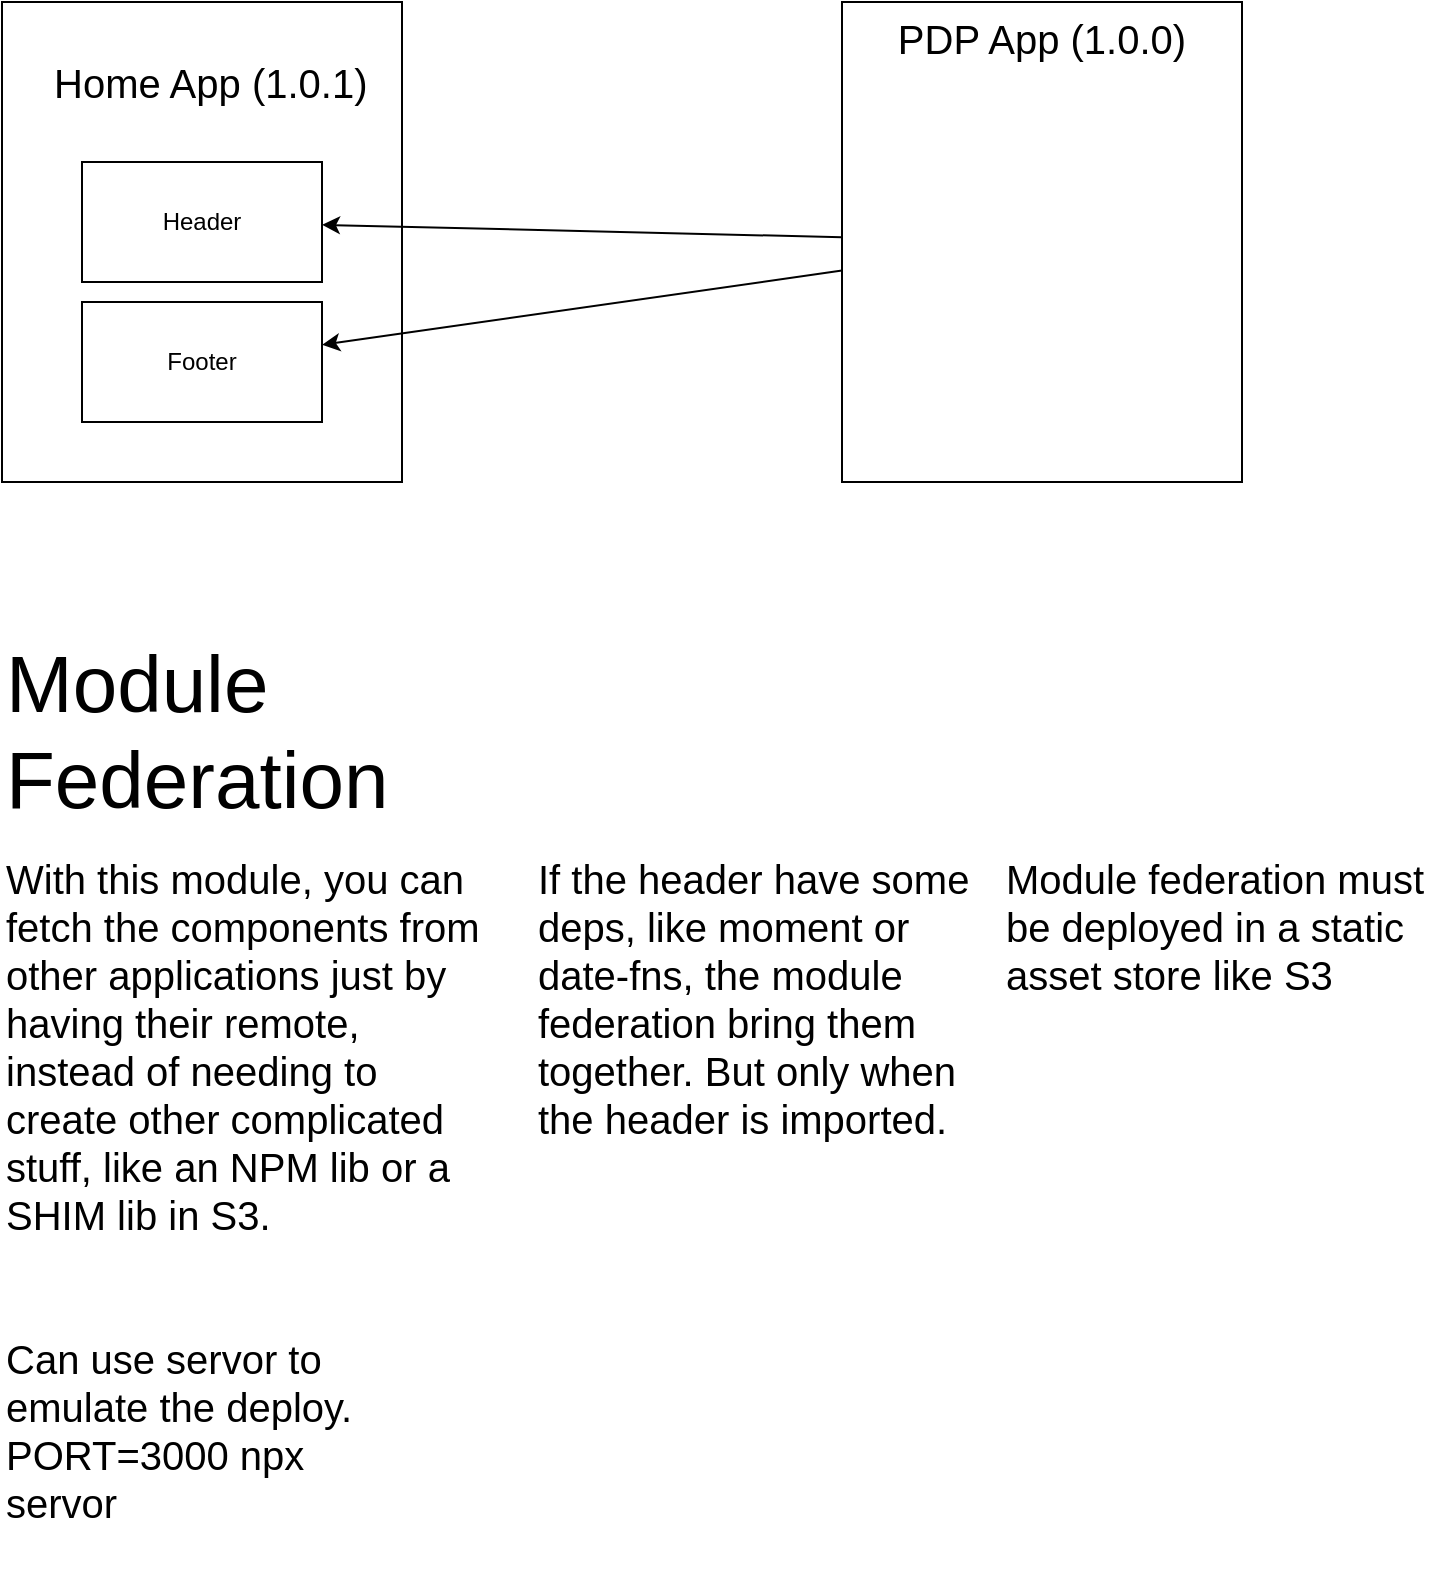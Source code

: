 <mxfile>
    <diagram id="8ZukWIMWjDDsPzkLMwDS" name="Page-1">
        <mxGraphModel dx="1116" dy="761" grid="1" gridSize="10" guides="1" tooltips="1" connect="1" arrows="1" fold="1" page="1" pageScale="1" pageWidth="850" pageHeight="1100" math="0" shadow="0">
            <root>
                <mxCell id="0"/>
                <mxCell id="1" parent="0"/>
                <mxCell id="2" value="" style="whiteSpace=wrap;html=1;" vertex="1" parent="1">
                    <mxGeometry x="50" y="60" width="200" height="240" as="geometry"/>
                </mxCell>
                <mxCell id="5" value="Home App (1.0.1)" style="text;strokeColor=none;fillColor=none;align=left;verticalAlign=middle;spacingLeft=4;spacingRight=4;overflow=hidden;points=[[0,0.5],[1,0.5]];portConstraint=eastwest;rotatable=0;whiteSpace=wrap;html=1;fontSize=20;" vertex="1" parent="1">
                    <mxGeometry x="70" y="70" width="185" height="60" as="geometry"/>
                </mxCell>
                <mxCell id="JyFHoJ5ReKWPPcDuBnhH-13" style="edgeStyle=none;html=1;fontSize=20;" edge="1" parent="1" source="6" target="12">
                    <mxGeometry relative="1" as="geometry"/>
                </mxCell>
                <mxCell id="JyFHoJ5ReKWPPcDuBnhH-14" style="edgeStyle=none;html=1;fontSize=20;" edge="1" parent="1" source="6" target="13">
                    <mxGeometry relative="1" as="geometry"/>
                </mxCell>
                <mxCell id="6" value="PDP App (1.0.0)" style="whiteSpace=wrap;html=1;verticalAlign=top;fontSize=20;" vertex="1" parent="1">
                    <mxGeometry x="470" y="60" width="200" height="240" as="geometry"/>
                </mxCell>
                <mxCell id="12" value="Header" style="rounded=0;whiteSpace=wrap;html=1;" vertex="1" parent="1">
                    <mxGeometry x="90" y="140" width="120" height="60" as="geometry"/>
                </mxCell>
                <mxCell id="13" value="Footer" style="rounded=0;whiteSpace=wrap;html=1;" vertex="1" parent="1">
                    <mxGeometry x="90" y="210" width="120" height="60" as="geometry"/>
                </mxCell>
                <mxCell id="3IrDUrg9vNS1QXR3YjBG-14" value="If the header have some deps, like moment or date-fns, the module federation bring them together. But only when the header is imported." style="text;html=1;strokeColor=none;fillColor=none;align=left;verticalAlign=top;whiteSpace=wrap;rounded=0;fontSize=20;" vertex="1" parent="1">
                    <mxGeometry x="316.25" y="480" width="233.75" height="170" as="geometry"/>
                </mxCell>
                <mxCell id="3IrDUrg9vNS1QXR3YjBG-17" value="Module federation must be deployed in a static asset store like S3" style="text;html=1;strokeColor=none;fillColor=none;align=left;verticalAlign=top;whiteSpace=wrap;rounded=0;fontSize=20;" vertex="1" parent="1">
                    <mxGeometry x="550" y="480" width="220" height="190" as="geometry"/>
                </mxCell>
                <mxCell id="3IrDUrg9vNS1QXR3YjBG-18" value="&lt;span style=&quot;&quot;&gt;With this module, you can fetch the components from other applications just by having their remote, instead of needing to create other complicated stuff, like an NPM lib or a SHIM lib in S3.&lt;/span&gt;" style="text;html=1;strokeColor=none;fillColor=none;align=left;verticalAlign=top;whiteSpace=wrap;rounded=0;fontSize=20;" vertex="1" parent="1">
                    <mxGeometry x="50" y="480" width="240" height="215" as="geometry"/>
                </mxCell>
                <mxCell id="3IrDUrg9vNS1QXR3YjBG-19" value="Module Federation" style="text;html=1;strokeColor=none;fillColor=none;align=left;verticalAlign=top;whiteSpace=wrap;rounded=0;fontSize=40;" vertex="1" parent="1">
                    <mxGeometry x="50" y="370" width="200" height="100" as="geometry"/>
                </mxCell>
                <mxCell id="3IrDUrg9vNS1QXR3YjBG-20" value="Can use servor to emulate the deploy. PORT=3000 npx servor" style="text;html=1;strokeColor=none;fillColor=none;align=left;verticalAlign=top;whiteSpace=wrap;rounded=0;fontSize=20;" vertex="1" parent="1">
                    <mxGeometry x="50" y="720" width="180" height="130" as="geometry"/>
                </mxCell>
            </root>
        </mxGraphModel>
    </diagram>
    <diagram id="2griywa3gavNDpXmg9Mk" name="Page-2">
        <mxGraphModel dx="1116" dy="761" grid="1" gridSize="10" guides="1" tooltips="1" connect="1" arrows="1" fold="1" page="1" pageScale="1" pageWidth="850" pageHeight="1100" math="0" shadow="0">
            <root>
                <mxCell id="0"/>
                <mxCell id="1" parent="0"/>
                <mxCell id="VWMfrXKq3KnqfoR8wABW-1" value="" style="edgeStyle=none;html=1;fontSize=20;entryX=0.25;entryY=0;entryDx=0;entryDy=0;" edge="1" parent="1" source="VWMfrXKq3KnqfoR8wABW-2" target="VWMfrXKq3KnqfoR8wABW-7">
                    <mxGeometry relative="1" as="geometry">
                        <mxPoint x="380" y="200" as="targetPoint"/>
                    </mxGeometry>
                </mxCell>
                <mxCell id="VWMfrXKq3KnqfoR8wABW-2" value="" style="whiteSpace=wrap;html=1;" vertex="1" parent="1">
                    <mxGeometry x="50" y="60" width="200" height="240" as="geometry"/>
                </mxCell>
                <mxCell id="VWMfrXKq3KnqfoR8wABW-3" value="Home App (1.0.0)" style="text;strokeColor=none;fillColor=none;align=left;verticalAlign=middle;spacingLeft=4;spacingRight=4;overflow=hidden;points=[[0,0.5],[1,0.5]];portConstraint=eastwest;rotatable=0;whiteSpace=wrap;html=1;fontSize=20;" vertex="1" parent="1">
                    <mxGeometry x="70" y="70" width="185" height="60" as="geometry"/>
                </mxCell>
                <mxCell id="VWMfrXKq3KnqfoR8wABW-4" style="edgeStyle=none;html=1;entryX=0.75;entryY=0;entryDx=0;entryDy=0;fontSize=20;" edge="1" parent="1" source="VWMfrXKq3KnqfoR8wABW-5" target="VWMfrXKq3KnqfoR8wABW-7">
                    <mxGeometry relative="1" as="geometry"/>
                </mxCell>
                <mxCell id="VWMfrXKq3KnqfoR8wABW-5" value="" style="whiteSpace=wrap;html=1;" vertex="1" parent="1">
                    <mxGeometry x="610" y="60" width="200" height="240" as="geometry"/>
                </mxCell>
                <mxCell id="VWMfrXKq3KnqfoR8wABW-6" value="PDP App (1.0.0)" style="text;strokeColor=none;fillColor=none;align=left;verticalAlign=middle;spacingLeft=4;spacingRight=4;overflow=hidden;points=[[0,0.5],[1,0.5]];portConstraint=eastwest;rotatable=0;whiteSpace=wrap;html=1;fontSize=20;" vertex="1" parent="1">
                    <mxGeometry x="628.75" y="70" width="162.5" height="60" as="geometry"/>
                </mxCell>
                <mxCell id="VWMfrXKq3KnqfoR8wABW-7" value="" style="whiteSpace=wrap;html=1;" vertex="1" parent="1">
                    <mxGeometry x="325" y="230" width="200" height="240" as="geometry"/>
                </mxCell>
                <mxCell id="VWMfrXKq3KnqfoR8wABW-8" value="NPM Lib (1.0.0)" style="text;strokeColor=none;fillColor=none;align=left;verticalAlign=middle;spacingLeft=4;spacingRight=4;overflow=hidden;points=[[0,0.5],[1,0.5]];portConstraint=eastwest;rotatable=0;whiteSpace=wrap;html=1;fontSize=20;" vertex="1" parent="1">
                    <mxGeometry x="346.25" y="240" width="160" height="60" as="geometry"/>
                </mxCell>
                <mxCell id="VWMfrXKq3KnqfoR8wABW-9" value="Header" style="rounded=0;whiteSpace=wrap;html=1;" vertex="1" parent="1">
                    <mxGeometry x="366.25" y="310" width="120" height="60" as="geometry"/>
                </mxCell>
                <mxCell id="VWMfrXKq3KnqfoR8wABW-10" value="Footer" style="rounded=0;whiteSpace=wrap;html=1;" vertex="1" parent="1">
                    <mxGeometry x="366.25" y="380" width="120" height="60" as="geometry"/>
                </mxCell>
            </root>
        </mxGraphModel>
    </diagram>
    <diagram id="GVVPwHrLDs-C2hLGsdtR" name="Asset Store Option">
        <mxGraphModel dx="1116" dy="761" grid="1" gridSize="10" guides="1" tooltips="1" connect="1" arrows="1" fold="1" page="1" pageScale="1" pageWidth="850" pageHeight="1100" math="0" shadow="0">
            <root>
                <mxCell id="0"/>
                <mxCell id="1" parent="0"/>
                <mxCell id="qMANg3l9gkURgtFcpdEb-1" value="Home App (1.0.0)" style="whiteSpace=wrap;html=1;fontSize=20;verticalAlign=top;" vertex="1" parent="1">
                    <mxGeometry x="30" y="150" width="180" height="240" as="geometry"/>
                </mxCell>
                <mxCell id="qMANg3l9gkURgtFcpdEb-3" value="PDP App (1.0.0)" style="whiteSpace=wrap;html=1;fontSize=20;verticalAlign=top;" vertex="1" parent="1">
                    <mxGeometry x="670" y="150" width="170" height="240" as="geometry"/>
                </mxCell>
                <mxCell id="qMANg3l9gkURgtFcpdEb-11" value="S3 Artifacts" style="whiteSpace=wrap;html=1;fontSize=13;" vertex="1" parent="1">
                    <mxGeometry x="500" y="140" width="120" height="60" as="geometry"/>
                </mxCell>
                <mxCell id="qMANg3l9gkURgtFcpdEb-12" value="" style="group" vertex="1" connectable="0" parent="1">
                    <mxGeometry x="290" y="50" width="170" height="240" as="geometry"/>
                </mxCell>
                <mxCell id="qMANg3l9gkURgtFcpdEb-7" value="Header/Footer Project" style="whiteSpace=wrap;html=1;fontSize=20;align=center;verticalAlign=top;" vertex="1" parent="qMANg3l9gkURgtFcpdEb-12">
                    <mxGeometry width="170" height="240" as="geometry"/>
                </mxCell>
                <mxCell id="qMANg3l9gkURgtFcpdEb-5" value="Header" style="rounded=0;whiteSpace=wrap;html=1;" vertex="1" parent="qMANg3l9gkURgtFcpdEb-12">
                    <mxGeometry x="25" y="90" width="120" height="60" as="geometry"/>
                </mxCell>
                <mxCell id="qMANg3l9gkURgtFcpdEb-6" value="Footer" style="rounded=0;whiteSpace=wrap;html=1;" vertex="1" parent="qMANg3l9gkURgtFcpdEb-12">
                    <mxGeometry x="25" y="160" width="120" height="60" as="geometry"/>
                </mxCell>
                <mxCell id="qMANg3l9gkURgtFcpdEb-13" style="edgeStyle=none;html=1;fontSize=13;" edge="1" parent="1" source="qMANg3l9gkURgtFcpdEb-7" target="qMANg3l9gkURgtFcpdEb-11">
                    <mxGeometry relative="1" as="geometry"/>
                </mxCell>
                <mxCell id="qMANg3l9gkURgtFcpdEb-24" value="" style="edgeStyle=none;html=1;fontSize=13;" edge="1" parent="1" source="qMANg3l9gkURgtFcpdEb-23" target="qMANg3l9gkURgtFcpdEb-11">
                    <mxGeometry relative="1" as="geometry"/>
                </mxCell>
                <mxCell id="qMANg3l9gkURgtFcpdEb-25" style="edgeStyle=none;html=1;fontSize=13;entryX=1;entryY=0.829;entryDx=0;entryDy=0;entryPerimeter=0;" edge="1" parent="1" source="qMANg3l9gkURgtFcpdEb-23" target="qMANg3l9gkURgtFcpdEb-1">
                    <mxGeometry relative="1" as="geometry"/>
                </mxCell>
                <mxCell id="qMANg3l9gkURgtFcpdEb-26" value="" style="edgeStyle=none;html=1;fontSize=13;" edge="1" parent="1" source="qMANg3l9gkURgtFcpdEb-23" target="qMANg3l9gkURgtFcpdEb-3">
                    <mxGeometry relative="1" as="geometry"/>
                </mxCell>
                <mxCell id="qMANg3l9gkURgtFcpdEb-23" value="Shim Lib" style="whiteSpace=wrap;html=1;fontSize=13;" vertex="1" parent="1">
                    <mxGeometry x="500" y="320" width="120" height="60" as="geometry"/>
                </mxCell>
            </root>
        </mxGraphModel>
    </diagram>
</mxfile>
